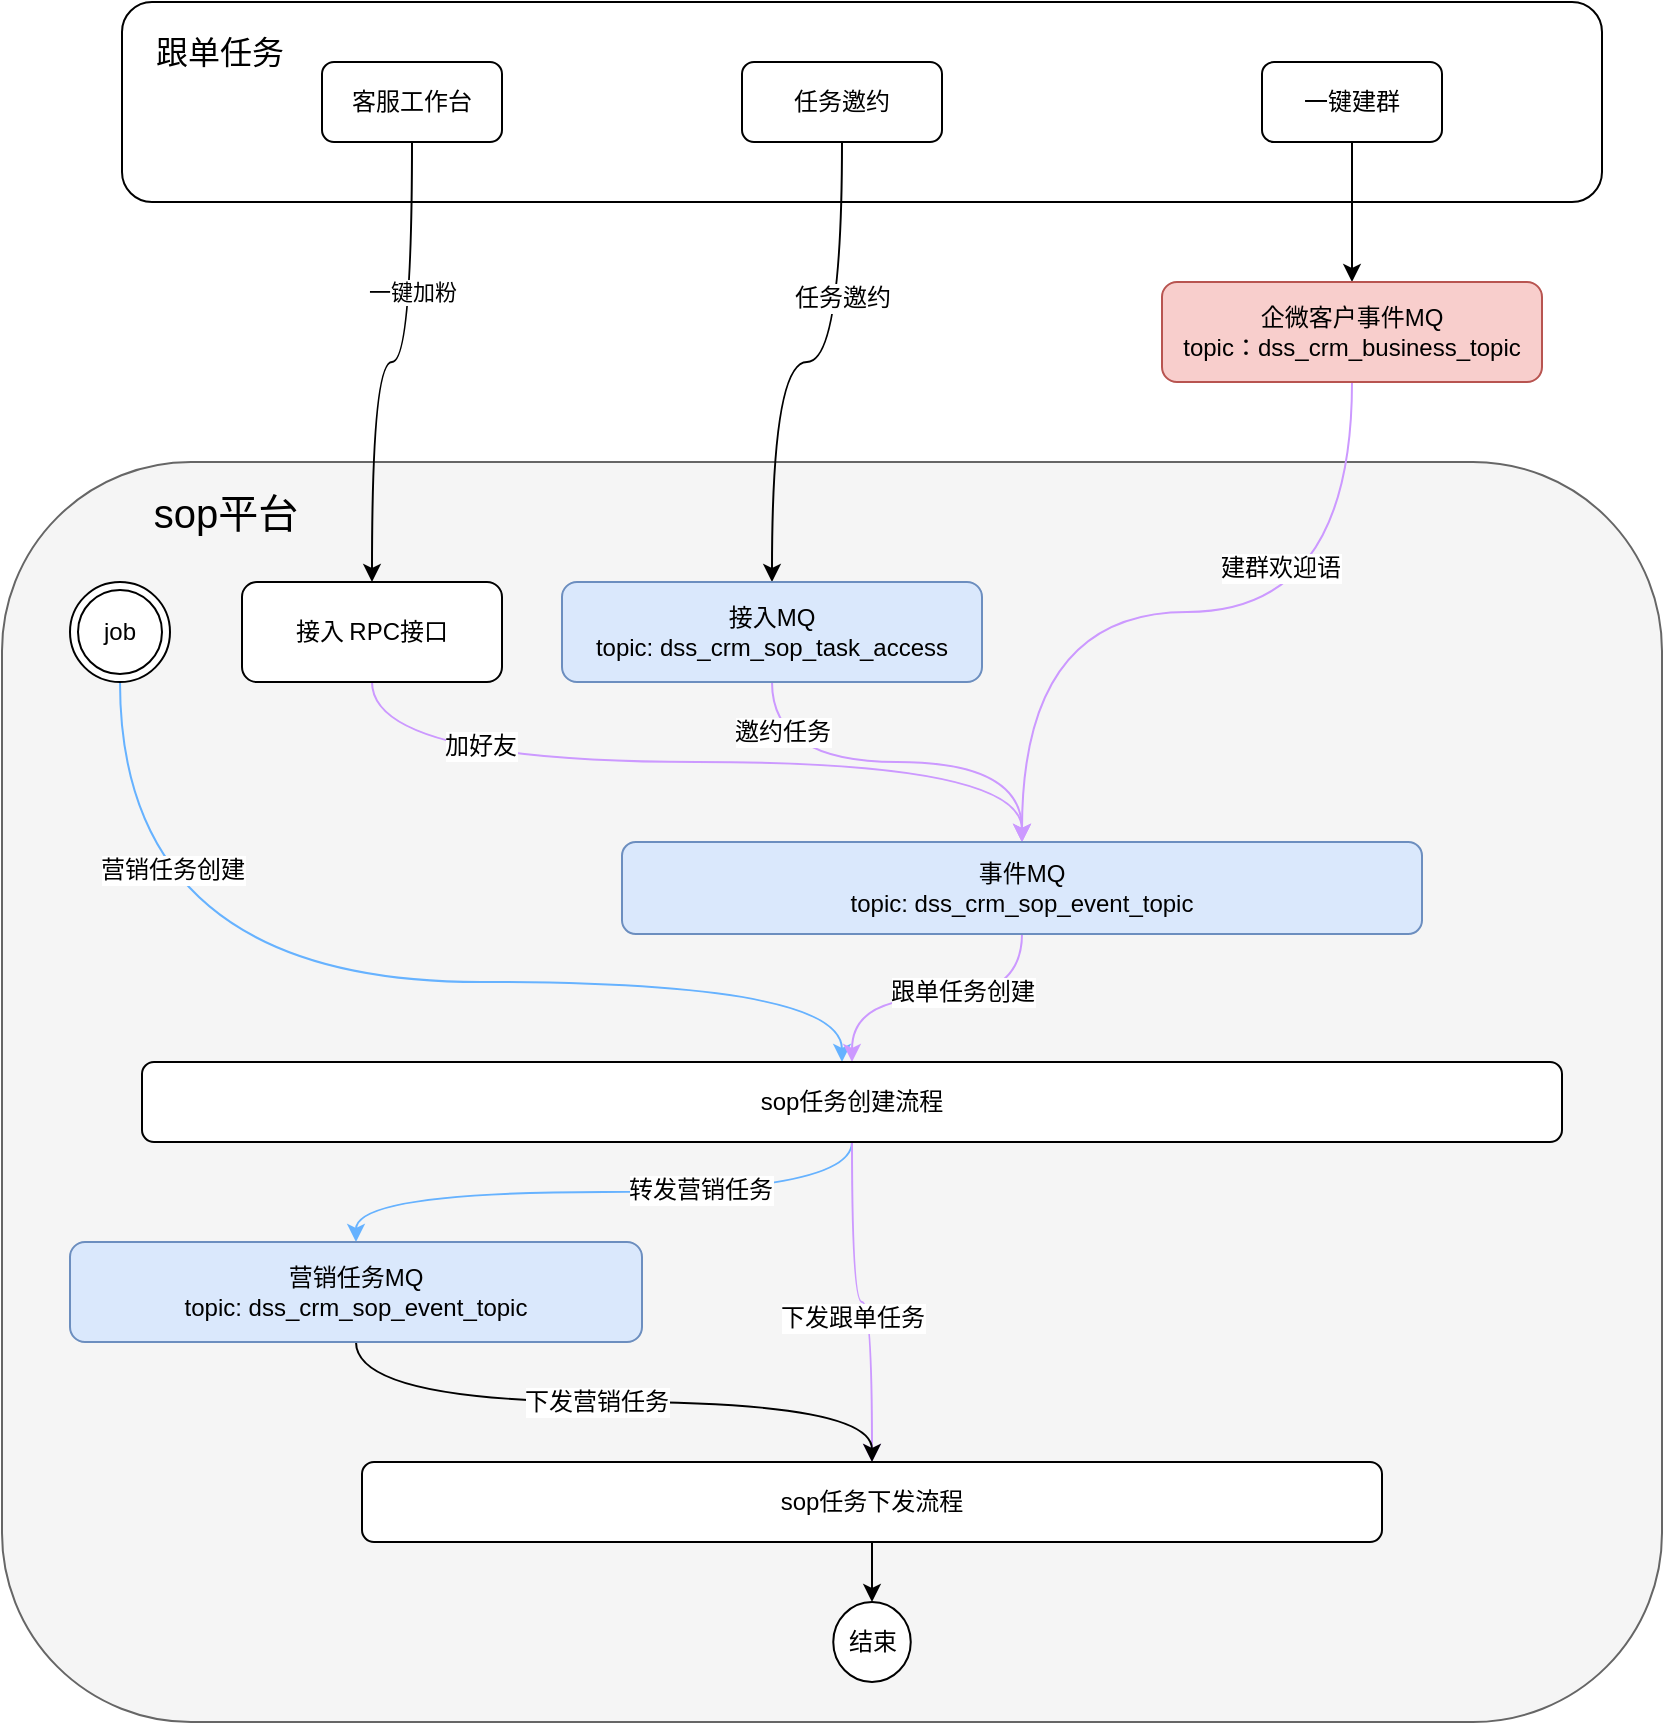 <mxfile version="22.0.8" type="github">
  <diagram name="第 1 页" id="Y6YN0UifXXBLTrbvVRIB">
    <mxGraphModel dx="1363" dy="880" grid="1" gridSize="10" guides="1" tooltips="1" connect="1" arrows="1" fold="1" page="1" pageScale="1" pageWidth="827" pageHeight="1169" math="0" shadow="0">
      <root>
        <mxCell id="0" />
        <mxCell id="1" parent="0" />
        <mxCell id="9H6Dv00L7JDP5k7rZO34-27" value="" style="rounded=1;whiteSpace=wrap;html=1;strokeColor=default;align=center;verticalAlign=middle;fontFamily=Helvetica;fontSize=12;fontColor=default;fillColor=default;" vertex="1" parent="1">
          <mxGeometry x="390" y="130" width="740" height="100" as="geometry" />
        </mxCell>
        <mxCell id="9H6Dv00L7JDP5k7rZO34-5" value="" style="rounded=1;whiteSpace=wrap;html=1;strokeColor=#666666;fillColor=#f5f5f5;fontColor=#333333;" vertex="1" parent="1">
          <mxGeometry x="330" y="360" width="830" height="630" as="geometry" />
        </mxCell>
        <mxCell id="9H6Dv00L7JDP5k7rZO34-9" style="edgeStyle=orthogonalEdgeStyle;rounded=0;orthogonalLoop=1;jettySize=auto;html=1;entryX=0.5;entryY=0;entryDx=0;entryDy=0;curved=1;" edge="1" parent="1" source="9H6Dv00L7JDP5k7rZO34-1" target="9H6Dv00L7JDP5k7rZO34-7">
          <mxGeometry relative="1" as="geometry" />
        </mxCell>
        <mxCell id="9H6Dv00L7JDP5k7rZO34-10" value="一键加粉" style="edgeLabel;html=1;align=center;verticalAlign=middle;resizable=0;points=[];" vertex="1" connectable="0" parent="9H6Dv00L7JDP5k7rZO34-9">
          <mxGeometry x="-0.38" relative="1" as="geometry">
            <mxPoint as="offset" />
          </mxGeometry>
        </mxCell>
        <mxCell id="9H6Dv00L7JDP5k7rZO34-1" value="客服工作台" style="rounded=1;whiteSpace=wrap;html=1;" vertex="1" parent="1">
          <mxGeometry x="490" y="160" width="90" height="40" as="geometry" />
        </mxCell>
        <mxCell id="9H6Dv00L7JDP5k7rZO34-13" style="edgeStyle=orthogonalEdgeStyle;rounded=0;orthogonalLoop=1;jettySize=auto;html=1;entryX=0.5;entryY=0;entryDx=0;entryDy=0;" edge="1" parent="1" source="9H6Dv00L7JDP5k7rZO34-2" target="9H6Dv00L7JDP5k7rZO34-12">
          <mxGeometry relative="1" as="geometry" />
        </mxCell>
        <mxCell id="9H6Dv00L7JDP5k7rZO34-2" value="一键建群" style="rounded=1;whiteSpace=wrap;html=1;" vertex="1" parent="1">
          <mxGeometry x="960" y="160" width="90" height="40" as="geometry" />
        </mxCell>
        <mxCell id="9H6Dv00L7JDP5k7rZO34-45" style="edgeStyle=orthogonalEdgeStyle;rounded=0;orthogonalLoop=1;jettySize=auto;html=1;fontFamily=Helvetica;fontSize=12;fontColor=default;curved=1;strokeColor=#66B2FF;" edge="1" parent="1" source="9H6Dv00L7JDP5k7rZO34-3">
          <mxGeometry relative="1" as="geometry">
            <mxPoint x="750" y="660" as="targetPoint" />
            <Array as="points">
              <mxPoint x="389" y="620" />
              <mxPoint x="750" y="620" />
            </Array>
          </mxGeometry>
        </mxCell>
        <mxCell id="9H6Dv00L7JDP5k7rZO34-46" value="营销任务创建" style="edgeLabel;html=1;align=center;verticalAlign=middle;resizable=0;points=[];fontSize=12;fontFamily=Helvetica;fontColor=default;" vertex="1" connectable="0" parent="9H6Dv00L7JDP5k7rZO34-45">
          <mxGeometry x="-0.66" y="26" relative="1" as="geometry">
            <mxPoint as="offset" />
          </mxGeometry>
        </mxCell>
        <mxCell id="9H6Dv00L7JDP5k7rZO34-3" value="job" style="ellipse;shape=doubleEllipse;whiteSpace=wrap;html=1;aspect=fixed;" vertex="1" parent="1">
          <mxGeometry x="364" y="420" width="50" height="50" as="geometry" />
        </mxCell>
        <mxCell id="9H6Dv00L7JDP5k7rZO34-11" style="edgeStyle=orthogonalEdgeStyle;rounded=0;orthogonalLoop=1;jettySize=auto;html=1;curved=1;" edge="1" parent="1" source="9H6Dv00L7JDP5k7rZO34-4" target="9H6Dv00L7JDP5k7rZO34-8">
          <mxGeometry relative="1" as="geometry" />
        </mxCell>
        <mxCell id="9H6Dv00L7JDP5k7rZO34-16" value="任务邀约" style="edgeLabel;html=1;align=center;verticalAlign=middle;resizable=0;points=[];fontSize=12;fontFamily=Helvetica;fontColor=default;" vertex="1" connectable="0" parent="9H6Dv00L7JDP5k7rZO34-11">
          <mxGeometry x="-0.393" relative="1" as="geometry">
            <mxPoint as="offset" />
          </mxGeometry>
        </mxCell>
        <mxCell id="9H6Dv00L7JDP5k7rZO34-4" value="任务邀约" style="rounded=1;whiteSpace=wrap;html=1;" vertex="1" parent="1">
          <mxGeometry x="700" y="160" width="100" height="40" as="geometry" />
        </mxCell>
        <mxCell id="9H6Dv00L7JDP5k7rZO34-18" style="edgeStyle=orthogonalEdgeStyle;rounded=0;orthogonalLoop=1;jettySize=auto;html=1;entryX=0.5;entryY=0;entryDx=0;entryDy=0;fontFamily=Helvetica;fontSize=12;fontColor=default;curved=1;exitX=0.5;exitY=1;exitDx=0;exitDy=0;strokeColor=#CC99FF;" edge="1" parent="1" source="9H6Dv00L7JDP5k7rZO34-7" target="9H6Dv00L7JDP5k7rZO34-14">
          <mxGeometry relative="1" as="geometry" />
        </mxCell>
        <mxCell id="9H6Dv00L7JDP5k7rZO34-31" value="加好友" style="edgeLabel;html=1;align=center;verticalAlign=middle;resizable=0;points=[];fontSize=12;fontFamily=Helvetica;fontColor=default;" vertex="1" connectable="0" parent="9H6Dv00L7JDP5k7rZO34-18">
          <mxGeometry x="-0.535" y="8" relative="1" as="geometry">
            <mxPoint as="offset" />
          </mxGeometry>
        </mxCell>
        <mxCell id="9H6Dv00L7JDP5k7rZO34-7" value="接入&lt;span style=&quot;white-space: pre;&quot;&gt;&#x9;&lt;/span&gt;RPC接口" style="rounded=1;whiteSpace=wrap;html=1;" vertex="1" parent="1">
          <mxGeometry x="450" y="420" width="130" height="50" as="geometry" />
        </mxCell>
        <mxCell id="9H6Dv00L7JDP5k7rZO34-17" style="edgeStyle=orthogonalEdgeStyle;rounded=0;orthogonalLoop=1;jettySize=auto;html=1;fontFamily=Helvetica;fontSize=12;fontColor=default;curved=1;strokeColor=#CC99FF;" edge="1" parent="1" source="9H6Dv00L7JDP5k7rZO34-8" target="9H6Dv00L7JDP5k7rZO34-14">
          <mxGeometry relative="1" as="geometry" />
        </mxCell>
        <mxCell id="9H6Dv00L7JDP5k7rZO34-32" value="邀约任务" style="edgeLabel;html=1;align=center;verticalAlign=middle;resizable=0;points=[];fontSize=12;fontFamily=Helvetica;fontColor=default;" vertex="1" connectable="0" parent="9H6Dv00L7JDP5k7rZO34-17">
          <mxGeometry x="-0.759" y="5" relative="1" as="geometry">
            <mxPoint as="offset" />
          </mxGeometry>
        </mxCell>
        <mxCell id="9H6Dv00L7JDP5k7rZO34-8" value="接入MQ&lt;br&gt;topic:&amp;nbsp;dss_crm_sop_task_access&lt;br&gt;&lt;span class=&quot;lark-record-clipboard&quot; data-lark-record-format=&quot;docx/text&quot; data-lark-record-data=&quot;{&amp;quot;rootId&amp;quot;:&amp;quot;FImldMycgolcDUxQUyZcc2bRnjg&amp;quot;,&amp;quot;text&amp;quot;:{&amp;quot;initialAttributedTexts&amp;quot;:{&amp;quot;text&amp;quot;:{&amp;quot;0&amp;quot;:&amp;quot;dss_crm_sop_task_access&amp;quot;},&amp;quot;attribs&amp;quot;:{&amp;quot;0&amp;quot;:&amp;quot;*0+n&amp;quot;}},&amp;quot;apool&amp;quot;:{&amp;quot;numToAttrib&amp;quot;:{&amp;quot;0&amp;quot;:[&amp;quot;author&amp;quot;,&amp;quot;7220235268358848515&amp;quot;]},&amp;quot;nextNum&amp;quot;:1}},&amp;quot;type&amp;quot;:&amp;quot;text&amp;quot;,&amp;quot;referenceRecordMap&amp;quot;:{},&amp;quot;extra&amp;quot;:{&amp;quot;mention_page_title&amp;quot;:{},&amp;quot;external_mention_url&amp;quot;:{}},&amp;quot;isKeepQuoteContainer&amp;quot;:false,&amp;quot;isFromCode&amp;quot;:false,&amp;quot;selection&amp;quot;:[{&amp;quot;id&amp;quot;:20,&amp;quot;type&amp;quot;:&amp;quot;text&amp;quot;,&amp;quot;selection&amp;quot;:{&amp;quot;start&amp;quot;:0,&amp;quot;end&amp;quot;:23},&amp;quot;recordId&amp;quot;:&amp;quot;N4pZdVQWFocIQ4xhGyzcF8nhnQg&amp;quot;}],&amp;quot;payloadMap&amp;quot;:{},&amp;quot;isCut&amp;quot;:false}&quot;&gt;&lt;/span&gt;" style="rounded=1;whiteSpace=wrap;html=1;fillColor=#dae8fc;strokeColor=#6c8ebf;" vertex="1" parent="1">
          <mxGeometry x="610" y="420" width="210" height="50" as="geometry" />
        </mxCell>
        <mxCell id="9H6Dv00L7JDP5k7rZO34-15" style="edgeStyle=orthogonalEdgeStyle;rounded=0;orthogonalLoop=1;jettySize=auto;html=1;fontFamily=Helvetica;fontSize=12;fontColor=default;curved=1;strokeColor=#CC99FF;" edge="1" parent="1" source="9H6Dv00L7JDP5k7rZO34-12" target="9H6Dv00L7JDP5k7rZO34-14">
          <mxGeometry relative="1" as="geometry" />
        </mxCell>
        <mxCell id="9H6Dv00L7JDP5k7rZO34-30" value="建群欢迎语" style="edgeLabel;html=1;align=center;verticalAlign=middle;resizable=0;points=[];fontSize=12;fontFamily=Helvetica;fontColor=default;" vertex="1" connectable="0" parent="9H6Dv00L7JDP5k7rZO34-15">
          <mxGeometry x="-0.24" y="-22" relative="1" as="geometry">
            <mxPoint x="-1" as="offset" />
          </mxGeometry>
        </mxCell>
        <mxCell id="9H6Dv00L7JDP5k7rZO34-12" value="企微客户事件MQ&lt;br&gt;topic：dss_crm_business_topic&lt;br&gt;&lt;span class=&quot;lark-record-clipboard&quot; data-lark-record-format=&quot;docx/text&quot; data-lark-record-data=&quot;{&amp;quot;rootId&amp;quot;:&amp;quot;FImldMycgolcDUxQUyZcc2bRnjg&amp;quot;,&amp;quot;text&amp;quot;:{&amp;quot;initialAttributedTexts&amp;quot;:{&amp;quot;text&amp;quot;:{&amp;quot;0&amp;quot;:&amp;quot;dss_crm_business_topic&amp;quot;},&amp;quot;attribs&amp;quot;:{&amp;quot;0&amp;quot;:&amp;quot;*0+m&amp;quot;}},&amp;quot;apool&amp;quot;:{&amp;quot;numToAttrib&amp;quot;:{&amp;quot;0&amp;quot;:[&amp;quot;author&amp;quot;,&amp;quot;7220235268358848515&amp;quot;]},&amp;quot;nextNum&amp;quot;:1}},&amp;quot;type&amp;quot;:&amp;quot;text&amp;quot;,&amp;quot;referenceRecordMap&amp;quot;:{},&amp;quot;extra&amp;quot;:{&amp;quot;mention_page_title&amp;quot;:{},&amp;quot;external_mention_url&amp;quot;:{}},&amp;quot;isKeepQuoteContainer&amp;quot;:false,&amp;quot;isFromCode&amp;quot;:false,&amp;quot;selection&amp;quot;:[{&amp;quot;id&amp;quot;:28,&amp;quot;type&amp;quot;:&amp;quot;text&amp;quot;,&amp;quot;selection&amp;quot;:{&amp;quot;start&amp;quot;:0,&amp;quot;end&amp;quot;:22},&amp;quot;recordId&amp;quot;:&amp;quot;Mccud6d0NoNiJLx3LFicwxuCnGh&amp;quot;}],&amp;quot;payloadMap&amp;quot;:{},&amp;quot;isCut&amp;quot;:false}&quot;&gt;&lt;/span&gt;" style="rounded=1;whiteSpace=wrap;html=1;fillColor=#f8cecc;strokeColor=#b85450;" vertex="1" parent="1">
          <mxGeometry x="910" y="270" width="190" height="50" as="geometry" />
        </mxCell>
        <mxCell id="9H6Dv00L7JDP5k7rZO34-21" style="edgeStyle=orthogonalEdgeStyle;rounded=0;orthogonalLoop=1;jettySize=auto;html=1;fontFamily=Helvetica;fontSize=12;fontColor=default;curved=1;strokeColor=#CC99FF;" edge="1" parent="1" source="9H6Dv00L7JDP5k7rZO34-14" target="9H6Dv00L7JDP5k7rZO34-20">
          <mxGeometry relative="1" as="geometry" />
        </mxCell>
        <mxCell id="9H6Dv00L7JDP5k7rZO34-23" value="跟单任务创建" style="edgeLabel;html=1;align=center;verticalAlign=middle;resizable=0;points=[];fontSize=12;fontFamily=Helvetica;fontColor=default;" vertex="1" connectable="0" parent="9H6Dv00L7JDP5k7rZO34-21">
          <mxGeometry x="-0.17" y="-3" relative="1" as="geometry">
            <mxPoint as="offset" />
          </mxGeometry>
        </mxCell>
        <mxCell id="9H6Dv00L7JDP5k7rZO34-14" value="事件MQ&lt;br&gt;topic:&amp;nbsp;dss_crm_sop_event_topic&lt;br&gt;&lt;span class=&quot;lark-record-clipboard&quot; data-lark-record-format=&quot;docx/text&quot; data-lark-record-data=&quot;{&amp;quot;rootId&amp;quot;:&amp;quot;FImldMycgolcDUxQUyZcc2bRnjg&amp;quot;,&amp;quot;text&amp;quot;:{&amp;quot;initialAttributedTexts&amp;quot;:{&amp;quot;text&amp;quot;:{&amp;quot;0&amp;quot;:&amp;quot;dss_crm_sop_event_topic&amp;quot;},&amp;quot;attribs&amp;quot;:{&amp;quot;0&amp;quot;:&amp;quot;*0+n&amp;quot;}},&amp;quot;apool&amp;quot;:{&amp;quot;numToAttrib&amp;quot;:{&amp;quot;0&amp;quot;:[&amp;quot;author&amp;quot;,&amp;quot;7220235268358848515&amp;quot;]},&amp;quot;nextNum&amp;quot;:1}},&amp;quot;type&amp;quot;:&amp;quot;text&amp;quot;,&amp;quot;referenceRecordMap&amp;quot;:{},&amp;quot;extra&amp;quot;:{&amp;quot;mention_page_title&amp;quot;:{},&amp;quot;external_mention_url&amp;quot;:{}},&amp;quot;isKeepQuoteContainer&amp;quot;:false,&amp;quot;isFromCode&amp;quot;:false,&amp;quot;selection&amp;quot;:[{&amp;quot;id&amp;quot;:15,&amp;quot;type&amp;quot;:&amp;quot;text&amp;quot;,&amp;quot;selection&amp;quot;:{&amp;quot;start&amp;quot;:0,&amp;quot;end&amp;quot;:23},&amp;quot;recordId&amp;quot;:&amp;quot;SeJVd5J5EoVo28xKH6ecCVTpnXb&amp;quot;}],&amp;quot;payloadMap&amp;quot;:{},&amp;quot;isCut&amp;quot;:false}&quot;&gt;&lt;/span&gt;" style="rounded=1;whiteSpace=wrap;html=1;fillColor=#dae8fc;strokeColor=#6c8ebf;" vertex="1" parent="1">
          <mxGeometry x="640" y="550" width="400" height="46" as="geometry" />
        </mxCell>
        <mxCell id="9H6Dv00L7JDP5k7rZO34-34" style="edgeStyle=orthogonalEdgeStyle;rounded=0;orthogonalLoop=1;jettySize=auto;html=1;entryX=0.5;entryY=0;entryDx=0;entryDy=0;fontFamily=Helvetica;fontSize=12;fontColor=default;curved=1;strokeColor=#66B2FF;" edge="1" parent="1" source="9H6Dv00L7JDP5k7rZO34-20" target="9H6Dv00L7JDP5k7rZO34-33">
          <mxGeometry relative="1" as="geometry" />
        </mxCell>
        <mxCell id="9H6Dv00L7JDP5k7rZO34-36" value="转发营销任务" style="edgeLabel;html=1;align=center;verticalAlign=middle;resizable=0;points=[];fontSize=12;fontFamily=Helvetica;fontColor=default;" vertex="1" connectable="0" parent="9H6Dv00L7JDP5k7rZO34-34">
          <mxGeometry x="-0.321" y="-1" relative="1" as="geometry">
            <mxPoint as="offset" />
          </mxGeometry>
        </mxCell>
        <mxCell id="9H6Dv00L7JDP5k7rZO34-39" style="edgeStyle=orthogonalEdgeStyle;rounded=0;orthogonalLoop=1;jettySize=auto;html=1;fontFamily=Helvetica;fontSize=12;fontColor=default;curved=1;strokeColor=#CC99FF;" edge="1" parent="1" source="9H6Dv00L7JDP5k7rZO34-20" target="9H6Dv00L7JDP5k7rZO34-35">
          <mxGeometry relative="1" as="geometry" />
        </mxCell>
        <mxCell id="9H6Dv00L7JDP5k7rZO34-40" value="下发跟单任务" style="edgeLabel;html=1;align=center;verticalAlign=middle;resizable=0;points=[];fontSize=12;fontFamily=Helvetica;fontColor=default;" vertex="1" connectable="0" parent="9H6Dv00L7JDP5k7rZO34-39">
          <mxGeometry x="-0.131" relative="1" as="geometry">
            <mxPoint y="14" as="offset" />
          </mxGeometry>
        </mxCell>
        <mxCell id="9H6Dv00L7JDP5k7rZO34-20" value="sop任务创建流程" style="rounded=1;whiteSpace=wrap;html=1;strokeColor=default;align=center;verticalAlign=middle;fontFamily=Helvetica;fontSize=12;fontColor=default;fillColor=default;" vertex="1" parent="1">
          <mxGeometry x="400" y="660" width="710" height="40" as="geometry" />
        </mxCell>
        <mxCell id="9H6Dv00L7JDP5k7rZO34-28" value="跟单任务" style="text;html=1;strokeColor=none;fillColor=none;align=center;verticalAlign=middle;whiteSpace=wrap;rounded=0;fontSize=16;fontFamily=Helvetica;fontColor=default;" vertex="1" parent="1">
          <mxGeometry x="384" y="140" width="110" height="30" as="geometry" />
        </mxCell>
        <mxCell id="9H6Dv00L7JDP5k7rZO34-29" value="sop平台" style="text;html=1;strokeColor=none;fillColor=none;align=center;verticalAlign=middle;whiteSpace=wrap;rounded=0;fontSize=20;fontFamily=Helvetica;fontColor=default;strokeWidth=6;" vertex="1" parent="1">
          <mxGeometry x="394" y="360" width="96" height="50" as="geometry" />
        </mxCell>
        <mxCell id="9H6Dv00L7JDP5k7rZO34-37" style="edgeStyle=orthogonalEdgeStyle;rounded=0;orthogonalLoop=1;jettySize=auto;html=1;entryX=0.5;entryY=0;entryDx=0;entryDy=0;fontFamily=Helvetica;fontSize=12;fontColor=default;curved=1;" edge="1" parent="1" source="9H6Dv00L7JDP5k7rZO34-33" target="9H6Dv00L7JDP5k7rZO34-35">
          <mxGeometry relative="1" as="geometry" />
        </mxCell>
        <mxCell id="9H6Dv00L7JDP5k7rZO34-38" value="下发营销任务" style="edgeLabel;html=1;align=center;verticalAlign=middle;resizable=0;points=[];fontSize=12;fontFamily=Helvetica;fontColor=default;" vertex="1" connectable="0" parent="9H6Dv00L7JDP5k7rZO34-37">
          <mxGeometry x="-0.06" relative="1" as="geometry">
            <mxPoint as="offset" />
          </mxGeometry>
        </mxCell>
        <mxCell id="9H6Dv00L7JDP5k7rZO34-33" value="营销任务MQ&lt;br&gt;topic:&amp;nbsp;dss_crm_sop_event_topic&lt;br&gt;&lt;span class=&quot;lark-record-clipboard&quot; data-lark-record-format=&quot;docx/text&quot; data-lark-record-data=&quot;{&amp;quot;rootId&amp;quot;:&amp;quot;FImldMycgolcDUxQUyZcc2bRnjg&amp;quot;,&amp;quot;text&amp;quot;:{&amp;quot;initialAttributedTexts&amp;quot;:{&amp;quot;text&amp;quot;:{&amp;quot;0&amp;quot;:&amp;quot;dss_crm_sop_event_topic&amp;quot;},&amp;quot;attribs&amp;quot;:{&amp;quot;0&amp;quot;:&amp;quot;*0+n&amp;quot;}},&amp;quot;apool&amp;quot;:{&amp;quot;numToAttrib&amp;quot;:{&amp;quot;0&amp;quot;:[&amp;quot;author&amp;quot;,&amp;quot;7220235268358848515&amp;quot;]},&amp;quot;nextNum&amp;quot;:1}},&amp;quot;type&amp;quot;:&amp;quot;text&amp;quot;,&amp;quot;referenceRecordMap&amp;quot;:{},&amp;quot;extra&amp;quot;:{&amp;quot;mention_page_title&amp;quot;:{},&amp;quot;external_mention_url&amp;quot;:{}},&amp;quot;isKeepQuoteContainer&amp;quot;:false,&amp;quot;isFromCode&amp;quot;:false,&amp;quot;selection&amp;quot;:[{&amp;quot;id&amp;quot;:15,&amp;quot;type&amp;quot;:&amp;quot;text&amp;quot;,&amp;quot;selection&amp;quot;:{&amp;quot;start&amp;quot;:0,&amp;quot;end&amp;quot;:23},&amp;quot;recordId&amp;quot;:&amp;quot;SeJVd5J5EoVo28xKH6ecCVTpnXb&amp;quot;}],&amp;quot;payloadMap&amp;quot;:{},&amp;quot;isCut&amp;quot;:false}&quot;&gt;&lt;/span&gt;" style="rounded=1;whiteSpace=wrap;html=1;fillColor=#dae8fc;strokeColor=#6c8ebf;" vertex="1" parent="1">
          <mxGeometry x="364" y="750" width="286" height="50" as="geometry" />
        </mxCell>
        <mxCell id="9H6Dv00L7JDP5k7rZO34-44" value="" style="edgeStyle=orthogonalEdgeStyle;rounded=0;orthogonalLoop=1;jettySize=auto;html=1;fontFamily=Helvetica;fontSize=12;fontColor=default;" edge="1" parent="1" source="9H6Dv00L7JDP5k7rZO34-35" target="9H6Dv00L7JDP5k7rZO34-43">
          <mxGeometry relative="1" as="geometry" />
        </mxCell>
        <mxCell id="9H6Dv00L7JDP5k7rZO34-35" value="sop任务下发流程" style="rounded=1;whiteSpace=wrap;html=1;strokeColor=default;align=center;verticalAlign=middle;fontFamily=Helvetica;fontSize=12;fontColor=default;fillColor=default;" vertex="1" parent="1">
          <mxGeometry x="510" y="860" width="510" height="40" as="geometry" />
        </mxCell>
        <mxCell id="9H6Dv00L7JDP5k7rZO34-43" value="结束" style="ellipse;whiteSpace=wrap;html=1;rounded=1;" vertex="1" parent="1">
          <mxGeometry x="745.63" y="930" width="38.75" height="40" as="geometry" />
        </mxCell>
      </root>
    </mxGraphModel>
  </diagram>
</mxfile>
